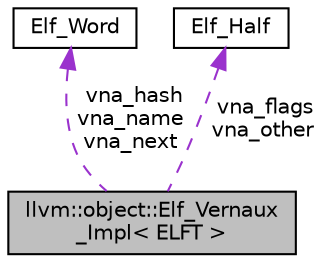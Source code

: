 digraph "llvm::object::Elf_Vernaux_Impl&lt; ELFT &gt;"
{
 // LATEX_PDF_SIZE
  bgcolor="transparent";
  edge [fontname="Helvetica",fontsize="10",labelfontname="Helvetica",labelfontsize="10"];
  node [fontname="Helvetica",fontsize="10",shape="box"];
  Node1 [label="llvm::object::Elf_Vernaux\l_Impl\< ELFT \>",height=0.2,width=0.4,color="black", fillcolor="grey75", style="filled", fontcolor="black",tooltip="Elf_Vernaux: This is the structure of auxiliary data in SHT_GNU_verneed section (...."];
  Node2 -> Node1 [dir="back",color="darkorchid3",fontsize="10",style="dashed",label=" vna_hash\nvna_name\nvna_next" ,fontname="Helvetica"];
  Node2 [label="Elf_Word",height=0.2,width=0.4,color="black",tooltip=" "];
  Node3 -> Node1 [dir="back",color="darkorchid3",fontsize="10",style="dashed",label=" vna_flags\nvna_other" ,fontname="Helvetica"];
  Node3 [label="Elf_Half",height=0.2,width=0.4,color="black",tooltip=" "];
}
